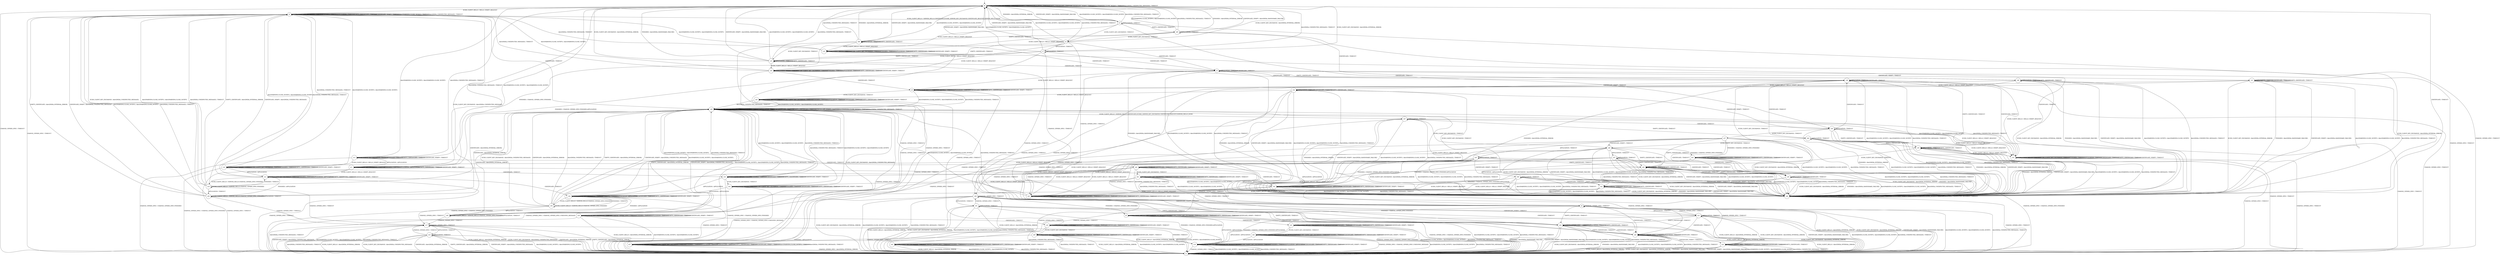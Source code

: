 digraph g {

	s0 [shape="circle" label="s0"];
	s1 [shape="circle" label="s1"];
	s2 [shape="circle" label="s2"];
	s3 [shape="circle" label="s3"];
	s4 [shape="circle" label="s4"];
	s5 [shape="circle" label="s5"];
	s6 [shape="circle" label="s6"];
	s7 [shape="circle" label="s7"];
	s8 [shape="circle" label="s8"];
	s9 [shape="circle" label="s9"];
	s10 [shape="circle" label="s10"];
	s11 [shape="circle" label="s11"];
	s12 [shape="circle" label="s12"];
	s13 [shape="circle" label="s13"];
	s14 [shape="circle" label="s14"];
	s15 [shape="circle" label="s15"];
	s16 [shape="circle" label="s16"];
	s17 [shape="circle" label="s17"];
	s18 [shape="circle" label="s18"];
	s19 [shape="circle" label="s19"];
	s20 [shape="circle" label="s20"];
	s21 [shape="circle" label="s21"];
	s22 [shape="circle" label="s22"];
	s23 [shape="circle" label="s23"];
	s24 [shape="circle" label="s24"];
	s25 [shape="circle" label="s25"];
	s26 [shape="circle" label="s26"];
	s27 [shape="circle" label="s27"];
	s28 [shape="circle" label="s28"];
	s29 [shape="circle" label="s29"];
	s30 [shape="circle" label="s30"];
	s31 [shape="circle" label="s31"];
	s32 [shape="circle" label="s32"];
	s33 [shape="circle" label="s33"];
	s34 [shape="circle" label="s34"];
	s35 [shape="circle" label="s35"];
	s36 [shape="circle" label="s36"];
	s37 [shape="circle" label="s37"];
	s38 [shape="circle" label="s38"];
	s39 [shape="circle" label="s39"];
	s40 [shape="circle" label="s40"];
	s41 [shape="circle" label="s41"];
	s42 [shape="circle" label="s42"];
	s43 [shape="circle" label="s43"];
	s44 [shape="circle" label="s44"];
	s45 [shape="circle" label="s45"];
	s46 [shape="circle" label="s46"];
	s47 [shape="circle" label="s47"];
	s48 [shape="circle" label="s48"];
	s49 [shape="circle" label="s49"];
	s50 [shape="circle" label="s50"];
	s51 [shape="circle" label="s51"];
	s52 [shape="circle" label="s52"];
	s53 [shape="circle" label="s53"];
	s54 [shape="circle" label="s54"];
	s55 [shape="circle" label="s55"];
	s56 [shape="circle" label="s56"];
	s57 [shape="circle" label="s57"];
	s58 [shape="circle" label="s58"];
	s59 [shape="circle" label="s59"];
	s60 [shape="circle" label="s60"];
	s61 [shape="circle" label="s61"];
	s62 [shape="circle" label="s62"];
	s63 [shape="circle" label="s63"];
	s64 [shape="circle" label="s64"];
	s65 [shape="circle" label="s65"];
	s66 [shape="circle" label="s66"];
	s0 -> s2 [label="ECDH_CLIENT_HELLO / HELLO_VERIFY_REQUEST"];
	s0 -> s0 [label="ECDH_CLIENT_KEY_EXCHANGE / TIMEOUT"];
	s0 -> s1 [label="CHANGE_CIPHER_SPEC / TIMEOUT"];
	s0 -> s0 [label="FINISHED / TIMEOUT"];
	s0 -> s0 [label="APPLICATION / TIMEOUT"];
	s0 -> s49 [label="CERTIFICATE / TIMEOUT"];
	s0 -> s0 [label="EMPTY_CERTIFICATE / TIMEOUT"];
	s0 -> s0 [label="CERTIFICATE_VERIFY / TIMEOUT"];
	s0 -> s0 [label="Alert(WARNING,CLOSE_NOTIFY) / TIMEOUT"];
	s0 -> s0 [label="Alert(FATAL,UNEXPECTED_MESSAGE) / TIMEOUT"];
	s1 -> s1 [label="ECDH_CLIENT_HELLO / TIMEOUT"];
	s1 -> s1 [label="ECDH_CLIENT_KEY_EXCHANGE / TIMEOUT"];
	s1 -> s1 [label="CHANGE_CIPHER_SPEC / TIMEOUT"];
	s1 -> s1 [label="FINISHED / TIMEOUT"];
	s1 -> s1 [label="APPLICATION / TIMEOUT"];
	s1 -> s1 [label="CERTIFICATE / TIMEOUT"];
	s1 -> s1 [label="EMPTY_CERTIFICATE / TIMEOUT"];
	s1 -> s1 [label="CERTIFICATE_VERIFY / TIMEOUT"];
	s1 -> s1 [label="Alert(WARNING,CLOSE_NOTIFY) / TIMEOUT"];
	s1 -> s1 [label="Alert(FATAL,UNEXPECTED_MESSAGE) / TIMEOUT"];
	s2 -> s3 [label="ECDH_CLIENT_HELLO / SERVER_HELLO,CERTIFICATE,ECDHE_SERVER_KEY_EXCHANGE,CERTIFICATE_REQUEST,SERVER_HELLO_DONE"];
	s2 -> s2 [label="ECDH_CLIENT_KEY_EXCHANGE / TIMEOUT"];
	s2 -> s1 [label="CHANGE_CIPHER_SPEC / TIMEOUT"];
	s2 -> s2 [label="FINISHED / TIMEOUT"];
	s2 -> s2 [label="APPLICATION / TIMEOUT"];
	s2 -> s46 [label="CERTIFICATE / TIMEOUT"];
	s2 -> s2 [label="EMPTY_CERTIFICATE / TIMEOUT"];
	s2 -> s2 [label="CERTIFICATE_VERIFY / TIMEOUT"];
	s2 -> s2 [label="Alert(WARNING,CLOSE_NOTIFY) / TIMEOUT"];
	s2 -> s2 [label="Alert(FATAL,UNEXPECTED_MESSAGE) / TIMEOUT"];
	s3 -> s10 [label="ECDH_CLIENT_HELLO / HELLO_VERIFY_REQUEST"];
	s3 -> s4 [label="ECDH_CLIENT_KEY_EXCHANGE / TIMEOUT"];
	s3 -> s1 [label="CHANGE_CIPHER_SPEC / TIMEOUT"];
	s3 -> s0 [label="FINISHED / Alert(FATAL,INTERNAL_ERROR)"];
	s3 -> s3 [label="APPLICATION / TIMEOUT"];
	s3 -> s28 [label="CERTIFICATE / TIMEOUT"];
	s3 -> s65 [label="EMPTY_CERTIFICATE / TIMEOUT"];
	s3 -> s0 [label="CERTIFICATE_VERIFY / Alert(FATAL,HANDSHAKE_FAILURE)"];
	s3 -> s0 [label="Alert(WARNING,CLOSE_NOTIFY) / Alert(WARNING,CLOSE_NOTIFY)"];
	s3 -> s0 [label="Alert(FATAL,UNEXPECTED_MESSAGE) / TIMEOUT"];
	s4 -> s25 [label="ECDH_CLIENT_HELLO / HELLO_VERIFY_REQUEST"];
	s4 -> s0 [label="ECDH_CLIENT_KEY_EXCHANGE / Alert(FATAL,INTERNAL_ERROR)"];
	s4 -> s6 [label="CHANGE_CIPHER_SPEC / TIMEOUT"];
	s4 -> s13 [label="FINISHED / CHANGE_CIPHER_SPEC,FINISHED"];
	s4 -> s7 [label="APPLICATION / TIMEOUT"];
	s4 -> s5 [label="CERTIFICATE / TIMEOUT"];
	s4 -> s15 [label="EMPTY_CERTIFICATE / TIMEOUT"];
	s4 -> s0 [label="CERTIFICATE_VERIFY / Alert(FATAL,HANDSHAKE_FAILURE)"];
	s4 -> s0 [label="Alert(WARNING,CLOSE_NOTIFY) / Alert(WARNING,CLOSE_NOTIFY)"];
	s4 -> s0 [label="Alert(FATAL,UNEXPECTED_MESSAGE) / TIMEOUT"];
	s5 -> s9 [label="ECDH_CLIENT_HELLO / HELLO_VERIFY_REQUEST"];
	s5 -> s49 [label="ECDH_CLIENT_KEY_EXCHANGE / Alert(FATAL,INTERNAL_ERROR)"];
	s5 -> s20 [label="CHANGE_CIPHER_SPEC / TIMEOUT"];
	s5 -> s49 [label="FINISHED / Alert(FATAL,HANDSHAKE_FAILURE)"];
	s5 -> s5 [label="APPLICATION / TIMEOUT"];
	s5 -> s5 [label="CERTIFICATE / TIMEOUT"];
	s5 -> s58 [label="EMPTY_CERTIFICATE / TIMEOUT"];
	s5 -> s31 [label="CERTIFICATE_VERIFY / TIMEOUT"];
	s5 -> s49 [label="Alert(WARNING,CLOSE_NOTIFY) / Alert(WARNING,CLOSE_NOTIFY)"];
	s5 -> s49 [label="Alert(FATAL,UNEXPECTED_MESSAGE) / TIMEOUT"];
	s6 -> s1 [label="ECDH_CLIENT_HELLO / Alert(FATAL,INTERNAL_ERROR)"];
	s6 -> s1 [label="ECDH_CLIENT_KEY_EXCHANGE / Alert(FATAL,INTERNAL_ERROR)"];
	s6 -> s6 [label="CHANGE_CIPHER_SPEC / TIMEOUT"];
	s6 -> s8 [label="FINISHED / CHANGE_CIPHER_SPEC,FINISHED"];
	s6 -> s21 [label="APPLICATION / TIMEOUT"];
	s6 -> s20 [label="CERTIFICATE / TIMEOUT"];
	s6 -> s24 [label="EMPTY_CERTIFICATE / TIMEOUT"];
	s6 -> s1 [label="CERTIFICATE_VERIFY / Alert(FATAL,HANDSHAKE_FAILURE)"];
	s6 -> s1 [label="Alert(WARNING,CLOSE_NOTIFY) / Alert(WARNING,CLOSE_NOTIFY)"];
	s6 -> s1 [label="Alert(FATAL,UNEXPECTED_MESSAGE) / TIMEOUT"];
	s7 -> s25 [label="ECDH_CLIENT_HELLO / HELLO_VERIFY_REQUEST"];
	s7 -> s0 [label="ECDH_CLIENT_KEY_EXCHANGE / Alert(FATAL,INTERNAL_ERROR)"];
	s7 -> s6 [label="CHANGE_CIPHER_SPEC / TIMEOUT"];
	s7 -> s11 [label="FINISHED / CHANGE_CIPHER_SPEC,FINISHED,APPLICATION"];
	s7 -> s7 [label="APPLICATION / TIMEOUT"];
	s7 -> s5 [label="CERTIFICATE / TIMEOUT"];
	s7 -> s15 [label="EMPTY_CERTIFICATE / TIMEOUT"];
	s7 -> s0 [label="CERTIFICATE_VERIFY / Alert(FATAL,HANDSHAKE_FAILURE)"];
	s7 -> s0 [label="Alert(WARNING,CLOSE_NOTIFY) / Alert(WARNING,CLOSE_NOTIFY)"];
	s7 -> s0 [label="Alert(FATAL,UNEXPECTED_MESSAGE) / TIMEOUT"];
	s8 -> s8 [label="ECDH_CLIENT_HELLO / Alert(WARNING,NO_RENEGOTIATION)"];
	s8 -> s8 [label="ECDH_CLIENT_KEY_EXCHANGE / TIMEOUT"];
	s8 -> s1 [label="CHANGE_CIPHER_SPEC / CHANGE_CIPHER_SPEC,FINISHED"];
	s8 -> s8 [label="FINISHED / TIMEOUT"];
	s8 -> s19 [label="APPLICATION / APPLICATION"];
	s8 -> s43 [label="CERTIFICATE / TIMEOUT"];
	s8 -> s8 [label="EMPTY_CERTIFICATE / TIMEOUT"];
	s8 -> s8 [label="CERTIFICATE_VERIFY / TIMEOUT"];
	s8 -> s1 [label="Alert(WARNING,CLOSE_NOTIFY) / Alert(WARNING,CLOSE_NOTIFY)"];
	s8 -> s1 [label="Alert(FATAL,UNEXPECTED_MESSAGE) / TIMEOUT"];
	s9 -> s9 [label="ECDH_CLIENT_HELLO / TIMEOUT"];
	s9 -> s26 [label="ECDH_CLIENT_KEY_EXCHANGE / TIMEOUT"];
	s9 -> s18 [label="CHANGE_CIPHER_SPEC / TIMEOUT"];
	s9 -> s9 [label="FINISHED / TIMEOUT"];
	s9 -> s9 [label="APPLICATION / TIMEOUT"];
	s9 -> s9 [label="CERTIFICATE / TIMEOUT"];
	s9 -> s9 [label="EMPTY_CERTIFICATE / TIMEOUT"];
	s9 -> s9 [label="CERTIFICATE_VERIFY / TIMEOUT"];
	s9 -> s46 [label="Alert(WARNING,CLOSE_NOTIFY) / Alert(WARNING,CLOSE_NOTIFY)"];
	s9 -> s46 [label="Alert(FATAL,UNEXPECTED_MESSAGE) / TIMEOUT"];
	s10 -> s10 [label="ECDH_CLIENT_HELLO / TIMEOUT"];
	s10 -> s10 [label="ECDH_CLIENT_KEY_EXCHANGE / TIMEOUT"];
	s10 -> s1 [label="CHANGE_CIPHER_SPEC / TIMEOUT"];
	s10 -> s10 [label="FINISHED / TIMEOUT"];
	s10 -> s10 [label="APPLICATION / TIMEOUT"];
	s10 -> s53 [label="CERTIFICATE / TIMEOUT"];
	s10 -> s10 [label="EMPTY_CERTIFICATE / TIMEOUT"];
	s10 -> s10 [label="CERTIFICATE_VERIFY / TIMEOUT"];
	s10 -> s2 [label="Alert(WARNING,CLOSE_NOTIFY) / Alert(WARNING,CLOSE_NOTIFY)"];
	s10 -> s2 [label="Alert(FATAL,UNEXPECTED_MESSAGE) / TIMEOUT"];
	s11 -> s12 [label="ECDH_CLIENT_HELLO / HELLO_VERIFY_REQUEST"];
	s11 -> s11 [label="ECDH_CLIENT_KEY_EXCHANGE / TIMEOUT"];
	s11 -> s1 [label="CHANGE_CIPHER_SPEC / TIMEOUT"];
	s11 -> s11 [label="FINISHED / TIMEOUT"];
	s11 -> s11 [label="APPLICATION / APPLICATION"];
	s11 -> s52 [label="CERTIFICATE / TIMEOUT"];
	s11 -> s11 [label="EMPTY_CERTIFICATE / TIMEOUT"];
	s11 -> s11 [label="CERTIFICATE_VERIFY / TIMEOUT"];
	s11 -> s0 [label="Alert(WARNING,CLOSE_NOTIFY) / Alert(WARNING,CLOSE_NOTIFY)"];
	s11 -> s0 [label="Alert(FATAL,UNEXPECTED_MESSAGE) / TIMEOUT"];
	s12 -> s16 [label="ECDH_CLIENT_HELLO / SERVER_HELLO,CHANGE_CIPHER_SPEC,FINISHED"];
	s12 -> s12 [label="ECDH_CLIENT_KEY_EXCHANGE / TIMEOUT"];
	s12 -> s1 [label="CHANGE_CIPHER_SPEC / TIMEOUT"];
	s12 -> s12 [label="FINISHED / TIMEOUT"];
	s12 -> s12 [label="APPLICATION / APPLICATION"];
	s12 -> s54 [label="CERTIFICATE / TIMEOUT"];
	s12 -> s12 [label="EMPTY_CERTIFICATE / TIMEOUT"];
	s12 -> s12 [label="CERTIFICATE_VERIFY / TIMEOUT"];
	s12 -> s2 [label="Alert(WARNING,CLOSE_NOTIFY) / Alert(WARNING,CLOSE_NOTIFY)"];
	s12 -> s2 [label="Alert(FATAL,UNEXPECTED_MESSAGE) / TIMEOUT"];
	s13 -> s14 [label="ECDH_CLIENT_HELLO / HELLO_VERIFY_REQUEST"];
	s13 -> s13 [label="ECDH_CLIENT_KEY_EXCHANGE / TIMEOUT"];
	s13 -> s1 [label="CHANGE_CIPHER_SPEC / CHANGE_CIPHER_SPEC,FINISHED"];
	s13 -> s13 [label="FINISHED / TIMEOUT"];
	s13 -> s11 [label="APPLICATION / APPLICATION"];
	s13 -> s60 [label="CERTIFICATE / TIMEOUT"];
	s13 -> s13 [label="EMPTY_CERTIFICATE / TIMEOUT"];
	s13 -> s13 [label="CERTIFICATE_VERIFY / TIMEOUT"];
	s13 -> s0 [label="Alert(WARNING,CLOSE_NOTIFY) / Alert(WARNING,CLOSE_NOTIFY)"];
	s13 -> s0 [label="Alert(FATAL,UNEXPECTED_MESSAGE) / TIMEOUT"];
	s14 -> s14 [label="ECDH_CLIENT_HELLO / TIMEOUT"];
	s14 -> s14 [label="ECDH_CLIENT_KEY_EXCHANGE / TIMEOUT"];
	s14 -> s1 [label="CHANGE_CIPHER_SPEC / CHANGE_CIPHER_SPEC,FINISHED"];
	s14 -> s14 [label="FINISHED / TIMEOUT"];
	s14 -> s12 [label="APPLICATION / APPLICATION"];
	s14 -> s33 [label="CERTIFICATE / TIMEOUT"];
	s14 -> s14 [label="EMPTY_CERTIFICATE / TIMEOUT"];
	s14 -> s14 [label="CERTIFICATE_VERIFY / TIMEOUT"];
	s14 -> s2 [label="Alert(WARNING,CLOSE_NOTIFY) / Alert(WARNING,CLOSE_NOTIFY)"];
	s14 -> s2 [label="Alert(FATAL,UNEXPECTED_MESSAGE) / TIMEOUT"];
	s15 -> s25 [label="ECDH_CLIENT_HELLO / HELLO_VERIFY_REQUEST"];
	s15 -> s0 [label="ECDH_CLIENT_KEY_EXCHANGE / Alert(FATAL,INTERNAL_ERROR)"];
	s15 -> s24 [label="CHANGE_CIPHER_SPEC / TIMEOUT"];
	s15 -> s0 [label="FINISHED / Alert(FATAL,HANDSHAKE_FAILURE)"];
	s15 -> s15 [label="APPLICATION / TIMEOUT"];
	s15 -> s5 [label="CERTIFICATE / TIMEOUT"];
	s15 -> s15 [label="EMPTY_CERTIFICATE / TIMEOUT"];
	s15 -> s0 [label="CERTIFICATE_VERIFY / Alert(FATAL,HANDSHAKE_FAILURE)"];
	s15 -> s0 [label="Alert(WARNING,CLOSE_NOTIFY) / Alert(WARNING,CLOSE_NOTIFY)"];
	s15 -> s0 [label="Alert(FATAL,UNEXPECTED_MESSAGE) / TIMEOUT"];
	s16 -> s16 [label="ECDH_CLIENT_HELLO / SERVER_HELLO,CHANGE_CIPHER_SPEC,FINISHED"];
	s16 -> s2 [label="ECDH_CLIENT_KEY_EXCHANGE / Alert(FATAL,UNEXPECTED_MESSAGE)"];
	s16 -> s17 [label="CHANGE_CIPHER_SPEC / TIMEOUT"];
	s16 -> s12 [label="FINISHED / TIMEOUT"];
	s16 -> s50 [label="APPLICATION / TIMEOUT"];
	s16 -> s46 [label="CERTIFICATE / Alert(FATAL,INTERNAL_ERROR)"];
	s16 -> s2 [label="EMPTY_CERTIFICATE / Alert(FATAL,INTERNAL_ERROR)"];
	s16 -> s2 [label="CERTIFICATE_VERIFY / Alert(FATAL,UNEXPECTED_MESSAGE)"];
	s16 -> s2 [label="Alert(WARNING,CLOSE_NOTIFY) / Alert(WARNING,CLOSE_NOTIFY)"];
	s16 -> s2 [label="Alert(FATAL,UNEXPECTED_MESSAGE) / TIMEOUT"];
	s17 -> s1 [label="ECDH_CLIENT_HELLO / Alert(FATAL,INTERNAL_ERROR)"];
	s17 -> s1 [label="ECDH_CLIENT_KEY_EXCHANGE / Alert(FATAL,UNEXPECTED_MESSAGE)"];
	s17 -> s17 [label="CHANGE_CIPHER_SPEC / TIMEOUT"];
	s17 -> s19 [label="FINISHED / TIMEOUT"];
	s17 -> s23 [label="APPLICATION / TIMEOUT"];
	s17 -> s1 [label="CERTIFICATE / Alert(FATAL,INTERNAL_ERROR)"];
	s17 -> s1 [label="EMPTY_CERTIFICATE / Alert(FATAL,INTERNAL_ERROR)"];
	s17 -> s1 [label="CERTIFICATE_VERIFY / Alert(FATAL,UNEXPECTED_MESSAGE)"];
	s17 -> s1 [label="Alert(WARNING,CLOSE_NOTIFY) / Alert(WARNING,CLOSE_NOTIFY)"];
	s17 -> s1 [label="Alert(FATAL,UNEXPECTED_MESSAGE) / TIMEOUT"];
	s18 -> s1 [label="ECDH_CLIENT_HELLO / Alert(FATAL,INTERNAL_ERROR)"];
	s18 -> s29 [label="ECDH_CLIENT_KEY_EXCHANGE / TIMEOUT"];
	s18 -> s18 [label="CHANGE_CIPHER_SPEC / TIMEOUT"];
	s18 -> s18 [label="FINISHED / TIMEOUT"];
	s18 -> s18 [label="APPLICATION / TIMEOUT"];
	s18 -> s18 [label="CERTIFICATE / TIMEOUT"];
	s18 -> s18 [label="EMPTY_CERTIFICATE / TIMEOUT"];
	s18 -> s18 [label="CERTIFICATE_VERIFY / TIMEOUT"];
	s18 -> s1 [label="Alert(WARNING,CLOSE_NOTIFY) / Alert(WARNING,CLOSE_NOTIFY)"];
	s18 -> s1 [label="Alert(FATAL,UNEXPECTED_MESSAGE) / TIMEOUT"];
	s19 -> s19 [label="ECDH_CLIENT_HELLO / Alert(WARNING,NO_RENEGOTIATION)"];
	s19 -> s19 [label="ECDH_CLIENT_KEY_EXCHANGE / TIMEOUT"];
	s19 -> s1 [label="CHANGE_CIPHER_SPEC / TIMEOUT"];
	s19 -> s19 [label="FINISHED / TIMEOUT"];
	s19 -> s19 [label="APPLICATION / APPLICATION"];
	s19 -> s19 [label="CERTIFICATE / TIMEOUT"];
	s19 -> s19 [label="EMPTY_CERTIFICATE / TIMEOUT"];
	s19 -> s19 [label="CERTIFICATE_VERIFY / TIMEOUT"];
	s19 -> s1 [label="Alert(WARNING,CLOSE_NOTIFY) / Alert(WARNING,CLOSE_NOTIFY)"];
	s19 -> s1 [label="Alert(FATAL,UNEXPECTED_MESSAGE) / TIMEOUT"];
	s20 -> s1 [label="ECDH_CLIENT_HELLO / Alert(FATAL,INTERNAL_ERROR)"];
	s20 -> s1 [label="ECDH_CLIENT_KEY_EXCHANGE / Alert(FATAL,INTERNAL_ERROR)"];
	s20 -> s20 [label="CHANGE_CIPHER_SPEC / TIMEOUT"];
	s20 -> s1 [label="FINISHED / Alert(FATAL,HANDSHAKE_FAILURE)"];
	s20 -> s20 [label="APPLICATION / TIMEOUT"];
	s20 -> s20 [label="CERTIFICATE / TIMEOUT"];
	s20 -> s24 [label="EMPTY_CERTIFICATE / TIMEOUT"];
	s20 -> s22 [label="CERTIFICATE_VERIFY / TIMEOUT"];
	s20 -> s1 [label="Alert(WARNING,CLOSE_NOTIFY) / Alert(WARNING,CLOSE_NOTIFY)"];
	s20 -> s1 [label="Alert(FATAL,UNEXPECTED_MESSAGE) / TIMEOUT"];
	s21 -> s1 [label="ECDH_CLIENT_HELLO / Alert(FATAL,INTERNAL_ERROR)"];
	s21 -> s1 [label="ECDH_CLIENT_KEY_EXCHANGE / Alert(FATAL,INTERNAL_ERROR)"];
	s21 -> s6 [label="CHANGE_CIPHER_SPEC / TIMEOUT"];
	s21 -> s19 [label="FINISHED / CHANGE_CIPHER_SPEC,FINISHED,APPLICATION"];
	s21 -> s21 [label="APPLICATION / TIMEOUT"];
	s21 -> s20 [label="CERTIFICATE / TIMEOUT"];
	s21 -> s24 [label="EMPTY_CERTIFICATE / TIMEOUT"];
	s21 -> s1 [label="CERTIFICATE_VERIFY / Alert(FATAL,HANDSHAKE_FAILURE)"];
	s21 -> s1 [label="Alert(WARNING,CLOSE_NOTIFY) / Alert(WARNING,CLOSE_NOTIFY)"];
	s21 -> s1 [label="Alert(FATAL,UNEXPECTED_MESSAGE) / TIMEOUT"];
	s22 -> s1 [label="ECDH_CLIENT_HELLO / Alert(FATAL,INTERNAL_ERROR)"];
	s22 -> s1 [label="ECDH_CLIENT_KEY_EXCHANGE / Alert(FATAL,INTERNAL_ERROR)"];
	s22 -> s22 [label="CHANGE_CIPHER_SPEC / TIMEOUT"];
	s22 -> s1 [label="FINISHED / Alert(FATAL,HANDSHAKE_FAILURE)"];
	s22 -> s22 [label="APPLICATION / TIMEOUT"];
	s22 -> s22 [label="CERTIFICATE / TIMEOUT"];
	s22 -> s22 [label="EMPTY_CERTIFICATE / TIMEOUT"];
	s22 -> s1 [label="CERTIFICATE_VERIFY / Alert(FATAL,HANDSHAKE_FAILURE)"];
	s22 -> s1 [label="Alert(WARNING,CLOSE_NOTIFY) / Alert(WARNING,CLOSE_NOTIFY)"];
	s22 -> s1 [label="Alert(FATAL,UNEXPECTED_MESSAGE) / TIMEOUT"];
	s23 -> s1 [label="ECDH_CLIENT_HELLO / Alert(FATAL,INTERNAL_ERROR)"];
	s23 -> s1 [label="ECDH_CLIENT_KEY_EXCHANGE / Alert(FATAL,UNEXPECTED_MESSAGE)"];
	s23 -> s17 [label="CHANGE_CIPHER_SPEC / TIMEOUT"];
	s23 -> s19 [label="FINISHED / APPLICATION"];
	s23 -> s23 [label="APPLICATION / TIMEOUT"];
	s23 -> s1 [label="CERTIFICATE / Alert(FATAL,INTERNAL_ERROR)"];
	s23 -> s1 [label="EMPTY_CERTIFICATE / Alert(FATAL,INTERNAL_ERROR)"];
	s23 -> s1 [label="CERTIFICATE_VERIFY / Alert(FATAL,UNEXPECTED_MESSAGE)"];
	s23 -> s1 [label="Alert(WARNING,CLOSE_NOTIFY) / Alert(WARNING,CLOSE_NOTIFY)"];
	s23 -> s1 [label="Alert(FATAL,UNEXPECTED_MESSAGE) / TIMEOUT"];
	s24 -> s1 [label="ECDH_CLIENT_HELLO / Alert(FATAL,INTERNAL_ERROR)"];
	s24 -> s1 [label="ECDH_CLIENT_KEY_EXCHANGE / Alert(FATAL,INTERNAL_ERROR)"];
	s24 -> s24 [label="CHANGE_CIPHER_SPEC / TIMEOUT"];
	s24 -> s1 [label="FINISHED / Alert(FATAL,HANDSHAKE_FAILURE)"];
	s24 -> s24 [label="APPLICATION / TIMEOUT"];
	s24 -> s20 [label="CERTIFICATE / TIMEOUT"];
	s24 -> s24 [label="EMPTY_CERTIFICATE / TIMEOUT"];
	s24 -> s1 [label="CERTIFICATE_VERIFY / Alert(FATAL,HANDSHAKE_FAILURE)"];
	s24 -> s1 [label="Alert(WARNING,CLOSE_NOTIFY) / Alert(WARNING,CLOSE_NOTIFY)"];
	s24 -> s1 [label="Alert(FATAL,UNEXPECTED_MESSAGE) / TIMEOUT"];
	s25 -> s25 [label="ECDH_CLIENT_HELLO / TIMEOUT"];
	s25 -> s25 [label="ECDH_CLIENT_KEY_EXCHANGE / TIMEOUT"];
	s25 -> s30 [label="CHANGE_CIPHER_SPEC / TIMEOUT"];
	s25 -> s25 [label="FINISHED / TIMEOUT"];
	s25 -> s25 [label="APPLICATION / TIMEOUT"];
	s25 -> s9 [label="CERTIFICATE / TIMEOUT"];
	s25 -> s25 [label="EMPTY_CERTIFICATE / TIMEOUT"];
	s25 -> s25 [label="CERTIFICATE_VERIFY / TIMEOUT"];
	s25 -> s2 [label="Alert(WARNING,CLOSE_NOTIFY) / Alert(WARNING,CLOSE_NOTIFY)"];
	s25 -> s2 [label="Alert(FATAL,UNEXPECTED_MESSAGE) / TIMEOUT"];
	s26 -> s26 [label="ECDH_CLIENT_HELLO / TIMEOUT"];
	s26 -> s26 [label="ECDH_CLIENT_KEY_EXCHANGE / TIMEOUT"];
	s26 -> s27 [label="CHANGE_CIPHER_SPEC / TIMEOUT"];
	s26 -> s26 [label="FINISHED / TIMEOUT"];
	s26 -> s26 [label="APPLICATION / TIMEOUT"];
	s26 -> s26 [label="CERTIFICATE / TIMEOUT"];
	s26 -> s26 [label="EMPTY_CERTIFICATE / TIMEOUT"];
	s26 -> s26 [label="CERTIFICATE_VERIFY / TIMEOUT"];
	s26 -> s46 [label="Alert(WARNING,CLOSE_NOTIFY) / Alert(WARNING,CLOSE_NOTIFY)"];
	s26 -> s46 [label="Alert(FATAL,UNEXPECTED_MESSAGE) / TIMEOUT"];
	s27 -> s27 [label="ECDH_CLIENT_HELLO / TIMEOUT"];
	s27 -> s27 [label="ECDH_CLIENT_KEY_EXCHANGE / TIMEOUT"];
	s27 -> s1 [label="CHANGE_CIPHER_SPEC / Alert(FATAL,INTERNAL_ERROR)"];
	s27 -> s27 [label="FINISHED / TIMEOUT"];
	s27 -> s27 [label="APPLICATION / TIMEOUT"];
	s27 -> s27 [label="CERTIFICATE / TIMEOUT"];
	s27 -> s27 [label="EMPTY_CERTIFICATE / TIMEOUT"];
	s27 -> s27 [label="CERTIFICATE_VERIFY / TIMEOUT"];
	s27 -> s27 [label="Alert(WARNING,CLOSE_NOTIFY) / TIMEOUT"];
	s27 -> s27 [label="Alert(FATAL,UNEXPECTED_MESSAGE) / TIMEOUT"];
	s28 -> s53 [label="ECDH_CLIENT_HELLO / HELLO_VERIFY_REQUEST"];
	s28 -> s37 [label="ECDH_CLIENT_KEY_EXCHANGE / TIMEOUT"];
	s28 -> s1 [label="CHANGE_CIPHER_SPEC / TIMEOUT"];
	s28 -> s49 [label="FINISHED / Alert(FATAL,INTERNAL_ERROR)"];
	s28 -> s28 [label="APPLICATION / TIMEOUT"];
	s28 -> s36 [label="CERTIFICATE / TIMEOUT"];
	s28 -> s35 [label="EMPTY_CERTIFICATE / TIMEOUT"];
	s28 -> s32 [label="CERTIFICATE_VERIFY / TIMEOUT"];
	s28 -> s49 [label="Alert(WARNING,CLOSE_NOTIFY) / Alert(WARNING,CLOSE_NOTIFY)"];
	s28 -> s49 [label="Alert(FATAL,UNEXPECTED_MESSAGE) / TIMEOUT"];
	s29 -> s1 [label="ECDH_CLIENT_HELLO / Alert(FATAL,INTERNAL_ERROR)"];
	s29 -> s29 [label="ECDH_CLIENT_KEY_EXCHANGE / TIMEOUT"];
	s29 -> s27 [label="CHANGE_CIPHER_SPEC / TIMEOUT"];
	s29 -> s29 [label="FINISHED / TIMEOUT"];
	s29 -> s29 [label="APPLICATION / TIMEOUT"];
	s29 -> s29 [label="CERTIFICATE / TIMEOUT"];
	s29 -> s29 [label="EMPTY_CERTIFICATE / TIMEOUT"];
	s29 -> s29 [label="CERTIFICATE_VERIFY / TIMEOUT"];
	s29 -> s1 [label="Alert(WARNING,CLOSE_NOTIFY) / Alert(WARNING,CLOSE_NOTIFY)"];
	s29 -> s1 [label="Alert(FATAL,UNEXPECTED_MESSAGE) / TIMEOUT"];
	s30 -> s1 [label="ECDH_CLIENT_HELLO / Alert(FATAL,INTERNAL_ERROR)"];
	s30 -> s30 [label="ECDH_CLIENT_KEY_EXCHANGE / TIMEOUT"];
	s30 -> s30 [label="CHANGE_CIPHER_SPEC / TIMEOUT"];
	s30 -> s30 [label="FINISHED / TIMEOUT"];
	s30 -> s30 [label="APPLICATION / TIMEOUT"];
	s30 -> s18 [label="CERTIFICATE / TIMEOUT"];
	s30 -> s30 [label="EMPTY_CERTIFICATE / TIMEOUT"];
	s30 -> s30 [label="CERTIFICATE_VERIFY / TIMEOUT"];
	s30 -> s1 [label="Alert(WARNING,CLOSE_NOTIFY) / Alert(WARNING,CLOSE_NOTIFY)"];
	s30 -> s1 [label="Alert(FATAL,UNEXPECTED_MESSAGE) / TIMEOUT"];
	s31 -> s9 [label="ECDH_CLIENT_HELLO / HELLO_VERIFY_REQUEST"];
	s31 -> s49 [label="ECDH_CLIENT_KEY_EXCHANGE / Alert(FATAL,INTERNAL_ERROR)"];
	s31 -> s22 [label="CHANGE_CIPHER_SPEC / TIMEOUT"];
	s31 -> s49 [label="FINISHED / Alert(FATAL,HANDSHAKE_FAILURE)"];
	s31 -> s31 [label="APPLICATION / TIMEOUT"];
	s31 -> s31 [label="CERTIFICATE / TIMEOUT"];
	s31 -> s31 [label="EMPTY_CERTIFICATE / TIMEOUT"];
	s31 -> s49 [label="CERTIFICATE_VERIFY / Alert(FATAL,HANDSHAKE_FAILURE)"];
	s31 -> s49 [label="Alert(WARNING,CLOSE_NOTIFY) / Alert(WARNING,CLOSE_NOTIFY)"];
	s31 -> s49 [label="Alert(FATAL,UNEXPECTED_MESSAGE) / TIMEOUT"];
	s32 -> s26 [label="ECDH_CLIENT_HELLO / HELLO_VERIFY_REQUEST"];
	s32 -> s42 [label="ECDH_CLIENT_KEY_EXCHANGE / TIMEOUT"];
	s32 -> s27 [label="CHANGE_CIPHER_SPEC / TIMEOUT"];
	s32 -> s49 [label="FINISHED / Alert(FATAL,INTERNAL_ERROR)"];
	s32 -> s32 [label="APPLICATION / TIMEOUT"];
	s32 -> s32 [label="CERTIFICATE / TIMEOUT"];
	s32 -> s32 [label="EMPTY_CERTIFICATE / TIMEOUT"];
	s32 -> s49 [label="CERTIFICATE_VERIFY / Alert(FATAL,HANDSHAKE_FAILURE)"];
	s32 -> s49 [label="Alert(WARNING,CLOSE_NOTIFY) / Alert(WARNING,CLOSE_NOTIFY)"];
	s32 -> s49 [label="Alert(FATAL,UNEXPECTED_MESSAGE) / TIMEOUT"];
	s33 -> s33 [label="ECDH_CLIENT_HELLO / TIMEOUT"];
	s33 -> s34 [label="ECDH_CLIENT_KEY_EXCHANGE / TIMEOUT"];
	s33 -> s1 [label="CHANGE_CIPHER_SPEC / CHANGE_CIPHER_SPEC,FINISHED"];
	s33 -> s33 [label="FINISHED / TIMEOUT"];
	s33 -> s54 [label="APPLICATION / APPLICATION"];
	s33 -> s33 [label="CERTIFICATE / TIMEOUT"];
	s33 -> s33 [label="EMPTY_CERTIFICATE / TIMEOUT"];
	s33 -> s33 [label="CERTIFICATE_VERIFY / TIMEOUT"];
	s33 -> s46 [label="Alert(WARNING,CLOSE_NOTIFY) / Alert(WARNING,CLOSE_NOTIFY)"];
	s33 -> s46 [label="Alert(FATAL,UNEXPECTED_MESSAGE) / TIMEOUT"];
	s34 -> s34 [label="ECDH_CLIENT_HELLO / TIMEOUT"];
	s34 -> s34 [label="ECDH_CLIENT_KEY_EXCHANGE / TIMEOUT"];
	s34 -> s1 [label="CHANGE_CIPHER_SPEC / CHANGE_CIPHER_SPEC,UNKNOWN_MESSAGE"];
	s34 -> s34 [label="FINISHED / TIMEOUT"];
	s34 -> s54 [label="APPLICATION / APPLICATION"];
	s34 -> s34 [label="CERTIFICATE / TIMEOUT"];
	s34 -> s34 [label="EMPTY_CERTIFICATE / TIMEOUT"];
	s34 -> s34 [label="CERTIFICATE_VERIFY / TIMEOUT"];
	s34 -> s46 [label="Alert(WARNING,CLOSE_NOTIFY) / Alert(WARNING,CLOSE_NOTIFY)"];
	s34 -> s46 [label="Alert(FATAL,UNEXPECTED_MESSAGE) / TIMEOUT"];
	s35 -> s53 [label="ECDH_CLIENT_HELLO / HELLO_VERIFY_REQUEST"];
	s35 -> s40 [label="ECDH_CLIENT_KEY_EXCHANGE / TIMEOUT"];
	s35 -> s1 [label="CHANGE_CIPHER_SPEC / TIMEOUT"];
	s35 -> s49 [label="FINISHED / Alert(FATAL,INTERNAL_ERROR)"];
	s35 -> s35 [label="APPLICATION / TIMEOUT"];
	s35 -> s36 [label="CERTIFICATE / TIMEOUT"];
	s35 -> s35 [label="EMPTY_CERTIFICATE / TIMEOUT"];
	s35 -> s49 [label="CERTIFICATE_VERIFY / Alert(FATAL,HANDSHAKE_FAILURE)"];
	s35 -> s49 [label="Alert(WARNING,CLOSE_NOTIFY) / Alert(WARNING,CLOSE_NOTIFY)"];
	s35 -> s49 [label="Alert(FATAL,UNEXPECTED_MESSAGE) / TIMEOUT"];
	s36 -> s53 [label="ECDH_CLIENT_HELLO / HELLO_VERIFY_REQUEST"];
	s36 -> s39 [label="ECDH_CLIENT_KEY_EXCHANGE / TIMEOUT"];
	s36 -> s1 [label="CHANGE_CIPHER_SPEC / TIMEOUT"];
	s36 -> s49 [label="FINISHED / Alert(FATAL,INTERNAL_ERROR)"];
	s36 -> s36 [label="APPLICATION / TIMEOUT"];
	s36 -> s36 [label="CERTIFICATE / TIMEOUT"];
	s36 -> s35 [label="EMPTY_CERTIFICATE / TIMEOUT"];
	s36 -> s32 [label="CERTIFICATE_VERIFY / TIMEOUT"];
	s36 -> s49 [label="Alert(WARNING,CLOSE_NOTIFY) / Alert(WARNING,CLOSE_NOTIFY)"];
	s36 -> s49 [label="Alert(FATAL,UNEXPECTED_MESSAGE) / TIMEOUT"];
	s37 -> s41 [label="ECDH_CLIENT_HELLO / HELLO_VERIFY_REQUEST"];
	s37 -> s49 [label="ECDH_CLIENT_KEY_EXCHANGE / Alert(FATAL,INTERNAL_ERROR)"];
	s37 -> s38 [label="CHANGE_CIPHER_SPEC / TIMEOUT"];
	s37 -> s63 [label="FINISHED / CHANGE_CIPHER_SPEC,FINISHED"];
	s37 -> s45 [label="APPLICATION / TIMEOUT"];
	s37 -> s39 [label="CERTIFICATE / TIMEOUT"];
	s37 -> s40 [label="EMPTY_CERTIFICATE / TIMEOUT"];
	s37 -> s48 [label="CERTIFICATE_VERIFY / TIMEOUT"];
	s37 -> s49 [label="Alert(WARNING,CLOSE_NOTIFY) / Alert(WARNING,CLOSE_NOTIFY)"];
	s37 -> s49 [label="Alert(FATAL,UNEXPECTED_MESSAGE) / TIMEOUT"];
	s38 -> s1 [label="ECDH_CLIENT_HELLO / Alert(FATAL,INTERNAL_ERROR)"];
	s38 -> s1 [label="ECDH_CLIENT_KEY_EXCHANGE / Alert(FATAL,INTERNAL_ERROR)"];
	s38 -> s38 [label="CHANGE_CIPHER_SPEC / TIMEOUT"];
	s38 -> s8 [label="FINISHED / CHANGE_CIPHER_SPEC,FINISHED"];
	s38 -> s51 [label="APPLICATION / TIMEOUT"];
	s38 -> s20 [label="CERTIFICATE / TIMEOUT"];
	s38 -> s24 [label="EMPTY_CERTIFICATE / TIMEOUT"];
	s38 -> s6 [label="CERTIFICATE_VERIFY / TIMEOUT"];
	s38 -> s1 [label="Alert(WARNING,CLOSE_NOTIFY) / Alert(WARNING,CLOSE_NOTIFY)"];
	s38 -> s1 [label="Alert(FATAL,UNEXPECTED_MESSAGE) / TIMEOUT"];
	s39 -> s41 [label="ECDH_CLIENT_HELLO / HELLO_VERIFY_REQUEST"];
	s39 -> s49 [label="ECDH_CLIENT_KEY_EXCHANGE / Alert(FATAL,INTERNAL_ERROR)"];
	s39 -> s20 [label="CHANGE_CIPHER_SPEC / TIMEOUT"];
	s39 -> s49 [label="FINISHED / Alert(FATAL,HANDSHAKE_FAILURE)"];
	s39 -> s39 [label="APPLICATION / TIMEOUT"];
	s39 -> s39 [label="CERTIFICATE / TIMEOUT"];
	s39 -> s40 [label="EMPTY_CERTIFICATE / TIMEOUT"];
	s39 -> s42 [label="CERTIFICATE_VERIFY / TIMEOUT"];
	s39 -> s49 [label="Alert(WARNING,CLOSE_NOTIFY) / Alert(WARNING,CLOSE_NOTIFY)"];
	s39 -> s49 [label="Alert(FATAL,UNEXPECTED_MESSAGE) / TIMEOUT"];
	s40 -> s41 [label="ECDH_CLIENT_HELLO / HELLO_VERIFY_REQUEST"];
	s40 -> s49 [label="ECDH_CLIENT_KEY_EXCHANGE / Alert(FATAL,INTERNAL_ERROR)"];
	s40 -> s24 [label="CHANGE_CIPHER_SPEC / TIMEOUT"];
	s40 -> s49 [label="FINISHED / Alert(FATAL,HANDSHAKE_FAILURE)"];
	s40 -> s40 [label="APPLICATION / TIMEOUT"];
	s40 -> s39 [label="CERTIFICATE / TIMEOUT"];
	s40 -> s40 [label="EMPTY_CERTIFICATE / TIMEOUT"];
	s40 -> s49 [label="CERTIFICATE_VERIFY / Alert(FATAL,HANDSHAKE_FAILURE)"];
	s40 -> s49 [label="Alert(WARNING,CLOSE_NOTIFY) / Alert(WARNING,CLOSE_NOTIFY)"];
	s40 -> s49 [label="Alert(FATAL,UNEXPECTED_MESSAGE) / TIMEOUT"];
	s41 -> s41 [label="ECDH_CLIENT_HELLO / TIMEOUT"];
	s41 -> s41 [label="ECDH_CLIENT_KEY_EXCHANGE / TIMEOUT"];
	s41 -> s62 [label="CHANGE_CIPHER_SPEC / TIMEOUT"];
	s41 -> s41 [label="FINISHED / TIMEOUT"];
	s41 -> s41 [label="APPLICATION / TIMEOUT"];
	s41 -> s41 [label="CERTIFICATE / TIMEOUT"];
	s41 -> s41 [label="EMPTY_CERTIFICATE / TIMEOUT"];
	s41 -> s41 [label="CERTIFICATE_VERIFY / TIMEOUT"];
	s41 -> s46 [label="Alert(WARNING,CLOSE_NOTIFY) / Alert(WARNING,CLOSE_NOTIFY)"];
	s41 -> s46 [label="Alert(FATAL,UNEXPECTED_MESSAGE) / TIMEOUT"];
	s42 -> s41 [label="ECDH_CLIENT_HELLO / HELLO_VERIFY_REQUEST"];
	s42 -> s49 [label="ECDH_CLIENT_KEY_EXCHANGE / Alert(FATAL,INTERNAL_ERROR)"];
	s42 -> s22 [label="CHANGE_CIPHER_SPEC / TIMEOUT"];
	s42 -> s49 [label="FINISHED / Alert(FATAL,HANDSHAKE_FAILURE)"];
	s42 -> s42 [label="APPLICATION / TIMEOUT"];
	s42 -> s42 [label="CERTIFICATE / TIMEOUT"];
	s42 -> s42 [label="EMPTY_CERTIFICATE / TIMEOUT"];
	s42 -> s49 [label="CERTIFICATE_VERIFY / Alert(FATAL,HANDSHAKE_FAILURE)"];
	s42 -> s49 [label="Alert(WARNING,CLOSE_NOTIFY) / Alert(WARNING,CLOSE_NOTIFY)"];
	s42 -> s49 [label="Alert(FATAL,UNEXPECTED_MESSAGE) / TIMEOUT"];
	s43 -> s43 [label="ECDH_CLIENT_HELLO / Alert(WARNING,NO_RENEGOTIATION)"];
	s43 -> s44 [label="ECDH_CLIENT_KEY_EXCHANGE / TIMEOUT"];
	s43 -> s1 [label="CHANGE_CIPHER_SPEC / CHANGE_CIPHER_SPEC,FINISHED"];
	s43 -> s43 [label="FINISHED / TIMEOUT"];
	s43 -> s19 [label="APPLICATION / APPLICATION"];
	s43 -> s43 [label="CERTIFICATE / TIMEOUT"];
	s43 -> s43 [label="EMPTY_CERTIFICATE / TIMEOUT"];
	s43 -> s43 [label="CERTIFICATE_VERIFY / TIMEOUT"];
	s43 -> s1 [label="Alert(WARNING,CLOSE_NOTIFY) / Alert(WARNING,CLOSE_NOTIFY)"];
	s43 -> s1 [label="Alert(FATAL,UNEXPECTED_MESSAGE) / TIMEOUT"];
	s44 -> s44 [label="ECDH_CLIENT_HELLO / Alert(WARNING,NO_RENEGOTIATION)"];
	s44 -> s44 [label="ECDH_CLIENT_KEY_EXCHANGE / TIMEOUT"];
	s44 -> s1 [label="CHANGE_CIPHER_SPEC / CHANGE_CIPHER_SPEC,UNKNOWN_MESSAGE"];
	s44 -> s44 [label="FINISHED / TIMEOUT"];
	s44 -> s19 [label="APPLICATION / APPLICATION"];
	s44 -> s44 [label="CERTIFICATE / TIMEOUT"];
	s44 -> s44 [label="EMPTY_CERTIFICATE / TIMEOUT"];
	s44 -> s44 [label="CERTIFICATE_VERIFY / TIMEOUT"];
	s44 -> s1 [label="Alert(WARNING,CLOSE_NOTIFY) / Alert(WARNING,CLOSE_NOTIFY)"];
	s44 -> s1 [label="Alert(FATAL,UNEXPECTED_MESSAGE) / TIMEOUT"];
	s45 -> s41 [label="ECDH_CLIENT_HELLO / HELLO_VERIFY_REQUEST"];
	s45 -> s49 [label="ECDH_CLIENT_KEY_EXCHANGE / Alert(FATAL,INTERNAL_ERROR)"];
	s45 -> s38 [label="CHANGE_CIPHER_SPEC / TIMEOUT"];
	s45 -> s52 [label="FINISHED / CHANGE_CIPHER_SPEC,FINISHED,APPLICATION"];
	s45 -> s45 [label="APPLICATION / TIMEOUT"];
	s45 -> s39 [label="CERTIFICATE / TIMEOUT"];
	s45 -> s40 [label="EMPTY_CERTIFICATE / TIMEOUT"];
	s45 -> s59 [label="CERTIFICATE_VERIFY / TIMEOUT"];
	s45 -> s49 [label="Alert(WARNING,CLOSE_NOTIFY) / Alert(WARNING,CLOSE_NOTIFY)"];
	s45 -> s49 [label="Alert(FATAL,UNEXPECTED_MESSAGE) / TIMEOUT"];
	s46 -> s47 [label="ECDH_CLIENT_HELLO / SERVER_HELLO,CERTIFICATE,ECDHE_SERVER_KEY_EXCHANGE,CERTIFICATE_REQUEST,SERVER_HELLO_DONE"];
	s46 -> s46 [label="ECDH_CLIENT_KEY_EXCHANGE / TIMEOUT"];
	s46 -> s1 [label="CHANGE_CIPHER_SPEC / TIMEOUT"];
	s46 -> s46 [label="FINISHED / TIMEOUT"];
	s46 -> s46 [label="APPLICATION / TIMEOUT"];
	s46 -> s46 [label="CERTIFICATE / TIMEOUT"];
	s46 -> s46 [label="EMPTY_CERTIFICATE / TIMEOUT"];
	s46 -> s46 [label="CERTIFICATE_VERIFY / TIMEOUT"];
	s46 -> s46 [label="Alert(WARNING,CLOSE_NOTIFY) / TIMEOUT"];
	s46 -> s46 [label="Alert(FATAL,UNEXPECTED_MESSAGE) / TIMEOUT"];
	s47 -> s53 [label="ECDH_CLIENT_HELLO / HELLO_VERIFY_REQUEST"];
	s47 -> s48 [label="ECDH_CLIENT_KEY_EXCHANGE / TIMEOUT"];
	s47 -> s1 [label="CHANGE_CIPHER_SPEC / TIMEOUT"];
	s47 -> s49 [label="FINISHED / Alert(FATAL,INTERNAL_ERROR)"];
	s47 -> s47 [label="APPLICATION / TIMEOUT"];
	s47 -> s28 [label="CERTIFICATE / TIMEOUT"];
	s47 -> s64 [label="EMPTY_CERTIFICATE / TIMEOUT"];
	s47 -> s49 [label="CERTIFICATE_VERIFY / Alert(FATAL,HANDSHAKE_FAILURE)"];
	s47 -> s49 [label="Alert(WARNING,CLOSE_NOTIFY) / Alert(WARNING,CLOSE_NOTIFY)"];
	s47 -> s49 [label="Alert(FATAL,UNEXPECTED_MESSAGE) / TIMEOUT"];
	s48 -> s41 [label="ECDH_CLIENT_HELLO / HELLO_VERIFY_REQUEST"];
	s48 -> s49 [label="ECDH_CLIENT_KEY_EXCHANGE / Alert(FATAL,INTERNAL_ERROR)"];
	s48 -> s6 [label="CHANGE_CIPHER_SPEC / TIMEOUT"];
	s48 -> s63 [label="FINISHED / CHANGE_CIPHER_SPEC,FINISHED"];
	s48 -> s57 [label="APPLICATION / TIMEOUT"];
	s48 -> s39 [label="CERTIFICATE / TIMEOUT"];
	s48 -> s40 [label="EMPTY_CERTIFICATE / TIMEOUT"];
	s48 -> s49 [label="CERTIFICATE_VERIFY / Alert(FATAL,HANDSHAKE_FAILURE)"];
	s48 -> s49 [label="Alert(WARNING,CLOSE_NOTIFY) / Alert(WARNING,CLOSE_NOTIFY)"];
	s48 -> s49 [label="Alert(FATAL,UNEXPECTED_MESSAGE) / TIMEOUT"];
	s49 -> s46 [label="ECDH_CLIENT_HELLO / HELLO_VERIFY_REQUEST"];
	s49 -> s49 [label="ECDH_CLIENT_KEY_EXCHANGE / TIMEOUT"];
	s49 -> s1 [label="CHANGE_CIPHER_SPEC / TIMEOUT"];
	s49 -> s49 [label="FINISHED / TIMEOUT"];
	s49 -> s49 [label="APPLICATION / TIMEOUT"];
	s49 -> s49 [label="CERTIFICATE / TIMEOUT"];
	s49 -> s49 [label="EMPTY_CERTIFICATE / TIMEOUT"];
	s49 -> s49 [label="CERTIFICATE_VERIFY / TIMEOUT"];
	s49 -> s49 [label="Alert(WARNING,CLOSE_NOTIFY) / TIMEOUT"];
	s49 -> s49 [label="Alert(FATAL,UNEXPECTED_MESSAGE) / TIMEOUT"];
	s50 -> s50 [label="ECDH_CLIENT_HELLO / SERVER_HELLO,CHANGE_CIPHER_SPEC,FINISHED"];
	s50 -> s2 [label="ECDH_CLIENT_KEY_EXCHANGE / Alert(FATAL,UNEXPECTED_MESSAGE)"];
	s50 -> s17 [label="CHANGE_CIPHER_SPEC / TIMEOUT"];
	s50 -> s12 [label="FINISHED / APPLICATION"];
	s50 -> s50 [label="APPLICATION / TIMEOUT"];
	s50 -> s46 [label="CERTIFICATE / Alert(FATAL,INTERNAL_ERROR)"];
	s50 -> s2 [label="EMPTY_CERTIFICATE / Alert(FATAL,INTERNAL_ERROR)"];
	s50 -> s2 [label="CERTIFICATE_VERIFY / Alert(FATAL,UNEXPECTED_MESSAGE)"];
	s50 -> s2 [label="Alert(WARNING,CLOSE_NOTIFY) / Alert(WARNING,CLOSE_NOTIFY)"];
	s50 -> s2 [label="Alert(FATAL,UNEXPECTED_MESSAGE) / TIMEOUT"];
	s51 -> s1 [label="ECDH_CLIENT_HELLO / Alert(FATAL,INTERNAL_ERROR)"];
	s51 -> s1 [label="ECDH_CLIENT_KEY_EXCHANGE / Alert(FATAL,INTERNAL_ERROR)"];
	s51 -> s38 [label="CHANGE_CIPHER_SPEC / TIMEOUT"];
	s51 -> s19 [label="FINISHED / CHANGE_CIPHER_SPEC,FINISHED,APPLICATION"];
	s51 -> s51 [label="APPLICATION / TIMEOUT"];
	s51 -> s20 [label="CERTIFICATE / TIMEOUT"];
	s51 -> s24 [label="EMPTY_CERTIFICATE / TIMEOUT"];
	s51 -> s21 [label="CERTIFICATE_VERIFY / TIMEOUT"];
	s51 -> s1 [label="Alert(WARNING,CLOSE_NOTIFY) / Alert(WARNING,CLOSE_NOTIFY)"];
	s51 -> s1 [label="Alert(FATAL,UNEXPECTED_MESSAGE) / TIMEOUT"];
	s52 -> s54 [label="ECDH_CLIENT_HELLO / HELLO_VERIFY_REQUEST"];
	s52 -> s52 [label="ECDH_CLIENT_KEY_EXCHANGE / TIMEOUT"];
	s52 -> s1 [label="CHANGE_CIPHER_SPEC / TIMEOUT"];
	s52 -> s52 [label="FINISHED / TIMEOUT"];
	s52 -> s52 [label="APPLICATION / APPLICATION"];
	s52 -> s52 [label="CERTIFICATE / TIMEOUT"];
	s52 -> s52 [label="EMPTY_CERTIFICATE / TIMEOUT"];
	s52 -> s52 [label="CERTIFICATE_VERIFY / TIMEOUT"];
	s52 -> s49 [label="Alert(WARNING,CLOSE_NOTIFY) / Alert(WARNING,CLOSE_NOTIFY)"];
	s52 -> s49 [label="Alert(FATAL,UNEXPECTED_MESSAGE) / TIMEOUT"];
	s53 -> s53 [label="ECDH_CLIENT_HELLO / TIMEOUT"];
	s53 -> s53 [label="ECDH_CLIENT_KEY_EXCHANGE / TIMEOUT"];
	s53 -> s1 [label="CHANGE_CIPHER_SPEC / TIMEOUT"];
	s53 -> s53 [label="FINISHED / TIMEOUT"];
	s53 -> s53 [label="APPLICATION / TIMEOUT"];
	s53 -> s53 [label="CERTIFICATE / TIMEOUT"];
	s53 -> s53 [label="EMPTY_CERTIFICATE / TIMEOUT"];
	s53 -> s53 [label="CERTIFICATE_VERIFY / TIMEOUT"];
	s53 -> s46 [label="Alert(WARNING,CLOSE_NOTIFY) / Alert(WARNING,CLOSE_NOTIFY)"];
	s53 -> s46 [label="Alert(FATAL,UNEXPECTED_MESSAGE) / TIMEOUT"];
	s54 -> s55 [label="ECDH_CLIENT_HELLO / SERVER_HELLO,CHANGE_CIPHER_SPEC,FINISHED"];
	s54 -> s54 [label="ECDH_CLIENT_KEY_EXCHANGE / TIMEOUT"];
	s54 -> s1 [label="CHANGE_CIPHER_SPEC / TIMEOUT"];
	s54 -> s54 [label="FINISHED / TIMEOUT"];
	s54 -> s54 [label="APPLICATION / APPLICATION"];
	s54 -> s54 [label="CERTIFICATE / TIMEOUT"];
	s54 -> s54 [label="EMPTY_CERTIFICATE / TIMEOUT"];
	s54 -> s54 [label="CERTIFICATE_VERIFY / TIMEOUT"];
	s54 -> s46 [label="Alert(WARNING,CLOSE_NOTIFY) / Alert(WARNING,CLOSE_NOTIFY)"];
	s54 -> s46 [label="Alert(FATAL,UNEXPECTED_MESSAGE) / TIMEOUT"];
	s55 -> s55 [label="ECDH_CLIENT_HELLO / SERVER_HELLO,CHANGE_CIPHER_SPEC,FINISHED"];
	s55 -> s46 [label="ECDH_CLIENT_KEY_EXCHANGE / Alert(FATAL,UNEXPECTED_MESSAGE)"];
	s55 -> s17 [label="CHANGE_CIPHER_SPEC / TIMEOUT"];
	s55 -> s54 [label="FINISHED / TIMEOUT"];
	s55 -> s56 [label="APPLICATION / TIMEOUT"];
	s55 -> s46 [label="CERTIFICATE / Alert(FATAL,INTERNAL_ERROR)"];
	s55 -> s46 [label="EMPTY_CERTIFICATE / Alert(FATAL,INTERNAL_ERROR)"];
	s55 -> s46 [label="CERTIFICATE_VERIFY / Alert(FATAL,UNEXPECTED_MESSAGE)"];
	s55 -> s46 [label="Alert(WARNING,CLOSE_NOTIFY) / Alert(WARNING,CLOSE_NOTIFY)"];
	s55 -> s46 [label="Alert(FATAL,UNEXPECTED_MESSAGE) / TIMEOUT"];
	s56 -> s56 [label="ECDH_CLIENT_HELLO / SERVER_HELLO,CHANGE_CIPHER_SPEC,FINISHED"];
	s56 -> s46 [label="ECDH_CLIENT_KEY_EXCHANGE / Alert(FATAL,UNEXPECTED_MESSAGE)"];
	s56 -> s17 [label="CHANGE_CIPHER_SPEC / TIMEOUT"];
	s56 -> s54 [label="FINISHED / APPLICATION"];
	s56 -> s56 [label="APPLICATION / TIMEOUT"];
	s56 -> s46 [label="CERTIFICATE / Alert(FATAL,INTERNAL_ERROR)"];
	s56 -> s46 [label="EMPTY_CERTIFICATE / Alert(FATAL,INTERNAL_ERROR)"];
	s56 -> s46 [label="CERTIFICATE_VERIFY / Alert(FATAL,UNEXPECTED_MESSAGE)"];
	s56 -> s46 [label="Alert(WARNING,CLOSE_NOTIFY) / Alert(WARNING,CLOSE_NOTIFY)"];
	s56 -> s46 [label="Alert(FATAL,UNEXPECTED_MESSAGE) / TIMEOUT"];
	s57 -> s41 [label="ECDH_CLIENT_HELLO / HELLO_VERIFY_REQUEST"];
	s57 -> s49 [label="ECDH_CLIENT_KEY_EXCHANGE / Alert(FATAL,INTERNAL_ERROR)"];
	s57 -> s6 [label="CHANGE_CIPHER_SPEC / TIMEOUT"];
	s57 -> s52 [label="FINISHED / CHANGE_CIPHER_SPEC,FINISHED,APPLICATION"];
	s57 -> s57 [label="APPLICATION / TIMEOUT"];
	s57 -> s39 [label="CERTIFICATE / TIMEOUT"];
	s57 -> s40 [label="EMPTY_CERTIFICATE / TIMEOUT"];
	s57 -> s49 [label="CERTIFICATE_VERIFY / Alert(FATAL,HANDSHAKE_FAILURE)"];
	s57 -> s49 [label="Alert(WARNING,CLOSE_NOTIFY) / Alert(WARNING,CLOSE_NOTIFY)"];
	s57 -> s49 [label="Alert(FATAL,UNEXPECTED_MESSAGE) / TIMEOUT"];
	s58 -> s9 [label="ECDH_CLIENT_HELLO / HELLO_VERIFY_REQUEST"];
	s58 -> s49 [label="ECDH_CLIENT_KEY_EXCHANGE / Alert(FATAL,INTERNAL_ERROR)"];
	s58 -> s24 [label="CHANGE_CIPHER_SPEC / TIMEOUT"];
	s58 -> s49 [label="FINISHED / Alert(FATAL,HANDSHAKE_FAILURE)"];
	s58 -> s58 [label="APPLICATION / TIMEOUT"];
	s58 -> s5 [label="CERTIFICATE / TIMEOUT"];
	s58 -> s58 [label="EMPTY_CERTIFICATE / TIMEOUT"];
	s58 -> s49 [label="CERTIFICATE_VERIFY / Alert(FATAL,HANDSHAKE_FAILURE)"];
	s58 -> s49 [label="Alert(WARNING,CLOSE_NOTIFY) / Alert(WARNING,CLOSE_NOTIFY)"];
	s58 -> s49 [label="Alert(FATAL,UNEXPECTED_MESSAGE) / TIMEOUT"];
	s59 -> s41 [label="ECDH_CLIENT_HELLO / HELLO_VERIFY_REQUEST"];
	s59 -> s49 [label="ECDH_CLIENT_KEY_EXCHANGE / Alert(FATAL,INTERNAL_ERROR)"];
	s59 -> s6 [label="CHANGE_CIPHER_SPEC / TIMEOUT"];
	s59 -> s52 [label="FINISHED / CHANGE_CIPHER_SPEC,FINISHED,APPLICATION"];
	s59 -> s59 [label="APPLICATION / TIMEOUT"];
	s59 -> s42 [label="CERTIFICATE / TIMEOUT"];
	s59 -> s42 [label="EMPTY_CERTIFICATE / TIMEOUT"];
	s59 -> s49 [label="CERTIFICATE_VERIFY / Alert(FATAL,HANDSHAKE_FAILURE)"];
	s59 -> s49 [label="Alert(WARNING,CLOSE_NOTIFY) / Alert(WARNING,CLOSE_NOTIFY)"];
	s59 -> s49 [label="Alert(FATAL,UNEXPECTED_MESSAGE) / TIMEOUT"];
	s60 -> s33 [label="ECDH_CLIENT_HELLO / HELLO_VERIFY_REQUEST"];
	s60 -> s61 [label="ECDH_CLIENT_KEY_EXCHANGE / TIMEOUT"];
	s60 -> s1 [label="CHANGE_CIPHER_SPEC / CHANGE_CIPHER_SPEC,FINISHED"];
	s60 -> s60 [label="FINISHED / TIMEOUT"];
	s60 -> s52 [label="APPLICATION / APPLICATION"];
	s60 -> s60 [label="CERTIFICATE / TIMEOUT"];
	s60 -> s60 [label="EMPTY_CERTIFICATE / TIMEOUT"];
	s60 -> s60 [label="CERTIFICATE_VERIFY / TIMEOUT"];
	s60 -> s49 [label="Alert(WARNING,CLOSE_NOTIFY) / Alert(WARNING,CLOSE_NOTIFY)"];
	s60 -> s49 [label="Alert(FATAL,UNEXPECTED_MESSAGE) / TIMEOUT"];
	s61 -> s34 [label="ECDH_CLIENT_HELLO / HELLO_VERIFY_REQUEST"];
	s61 -> s61 [label="ECDH_CLIENT_KEY_EXCHANGE / TIMEOUT"];
	s61 -> s1 [label="CHANGE_CIPHER_SPEC / CHANGE_CIPHER_SPEC,UNKNOWN_MESSAGE"];
	s61 -> s61 [label="FINISHED / TIMEOUT"];
	s61 -> s52 [label="APPLICATION / APPLICATION"];
	s61 -> s61 [label="CERTIFICATE / TIMEOUT"];
	s61 -> s61 [label="EMPTY_CERTIFICATE / TIMEOUT"];
	s61 -> s61 [label="CERTIFICATE_VERIFY / TIMEOUT"];
	s61 -> s49 [label="Alert(WARNING,CLOSE_NOTIFY) / Alert(WARNING,CLOSE_NOTIFY)"];
	s61 -> s49 [label="Alert(FATAL,UNEXPECTED_MESSAGE) / TIMEOUT"];
	s62 -> s1 [label="ECDH_CLIENT_HELLO / Alert(FATAL,INTERNAL_ERROR)"];
	s62 -> s62 [label="ECDH_CLIENT_KEY_EXCHANGE / TIMEOUT"];
	s62 -> s62 [label="CHANGE_CIPHER_SPEC / TIMEOUT"];
	s62 -> s62 [label="FINISHED / TIMEOUT"];
	s62 -> s62 [label="APPLICATION / TIMEOUT"];
	s62 -> s62 [label="CERTIFICATE / TIMEOUT"];
	s62 -> s62 [label="EMPTY_CERTIFICATE / TIMEOUT"];
	s62 -> s62 [label="CERTIFICATE_VERIFY / TIMEOUT"];
	s62 -> s1 [label="Alert(WARNING,CLOSE_NOTIFY) / Alert(WARNING,CLOSE_NOTIFY)"];
	s62 -> s1 [label="Alert(FATAL,UNEXPECTED_MESSAGE) / TIMEOUT"];
	s63 -> s14 [label="ECDH_CLIENT_HELLO / HELLO_VERIFY_REQUEST"];
	s63 -> s63 [label="ECDH_CLIENT_KEY_EXCHANGE / TIMEOUT"];
	s63 -> s1 [label="CHANGE_CIPHER_SPEC / CHANGE_CIPHER_SPEC,FINISHED"];
	s63 -> s63 [label="FINISHED / TIMEOUT"];
	s63 -> s52 [label="APPLICATION / APPLICATION"];
	s63 -> s63 [label="CERTIFICATE / TIMEOUT"];
	s63 -> s63 [label="EMPTY_CERTIFICATE / TIMEOUT"];
	s63 -> s63 [label="CERTIFICATE_VERIFY / TIMEOUT"];
	s63 -> s49 [label="Alert(WARNING,CLOSE_NOTIFY) / Alert(WARNING,CLOSE_NOTIFY)"];
	s63 -> s49 [label="Alert(FATAL,UNEXPECTED_MESSAGE) / TIMEOUT"];
	s64 -> s53 [label="ECDH_CLIENT_HELLO / HELLO_VERIFY_REQUEST"];
	s64 -> s48 [label="ECDH_CLIENT_KEY_EXCHANGE / TIMEOUT"];
	s64 -> s1 [label="CHANGE_CIPHER_SPEC / TIMEOUT"];
	s64 -> s49 [label="FINISHED / Alert(FATAL,INTERNAL_ERROR)"];
	s64 -> s64 [label="APPLICATION / TIMEOUT"];
	s64 -> s36 [label="CERTIFICATE / TIMEOUT"];
	s64 -> s35 [label="EMPTY_CERTIFICATE / TIMEOUT"];
	s64 -> s49 [label="CERTIFICATE_VERIFY / Alert(FATAL,HANDSHAKE_FAILURE)"];
	s64 -> s49 [label="Alert(WARNING,CLOSE_NOTIFY) / Alert(WARNING,CLOSE_NOTIFY)"];
	s64 -> s49 [label="Alert(FATAL,UNEXPECTED_MESSAGE) / TIMEOUT"];
	s65 -> s10 [label="ECDH_CLIENT_HELLO / HELLO_VERIFY_REQUEST"];
	s65 -> s4 [label="ECDH_CLIENT_KEY_EXCHANGE / TIMEOUT"];
	s65 -> s1 [label="CHANGE_CIPHER_SPEC / TIMEOUT"];
	s65 -> s0 [label="FINISHED / Alert(FATAL,INTERNAL_ERROR)"];
	s65 -> s65 [label="APPLICATION / TIMEOUT"];
	s65 -> s36 [label="CERTIFICATE / TIMEOUT"];
	s65 -> s66 [label="EMPTY_CERTIFICATE / TIMEOUT"];
	s65 -> s0 [label="CERTIFICATE_VERIFY / Alert(FATAL,HANDSHAKE_FAILURE)"];
	s65 -> s0 [label="Alert(WARNING,CLOSE_NOTIFY) / Alert(WARNING,CLOSE_NOTIFY)"];
	s65 -> s0 [label="Alert(FATAL,UNEXPECTED_MESSAGE) / TIMEOUT"];
	s66 -> s10 [label="ECDH_CLIENT_HELLO / HELLO_VERIFY_REQUEST"];
	s66 -> s15 [label="ECDH_CLIENT_KEY_EXCHANGE / TIMEOUT"];
	s66 -> s1 [label="CHANGE_CIPHER_SPEC / TIMEOUT"];
	s66 -> s0 [label="FINISHED / Alert(FATAL,INTERNAL_ERROR)"];
	s66 -> s66 [label="APPLICATION / TIMEOUT"];
	s66 -> s36 [label="CERTIFICATE / TIMEOUT"];
	s66 -> s66 [label="EMPTY_CERTIFICATE / TIMEOUT"];
	s66 -> s0 [label="CERTIFICATE_VERIFY / Alert(FATAL,HANDSHAKE_FAILURE)"];
	s66 -> s0 [label="Alert(WARNING,CLOSE_NOTIFY) / Alert(WARNING,CLOSE_NOTIFY)"];
	s66 -> s0 [label="Alert(FATAL,UNEXPECTED_MESSAGE) / TIMEOUT"];

__start0 [label="" shape="none" width="0" height="0"];
__start0 -> s0;

}
